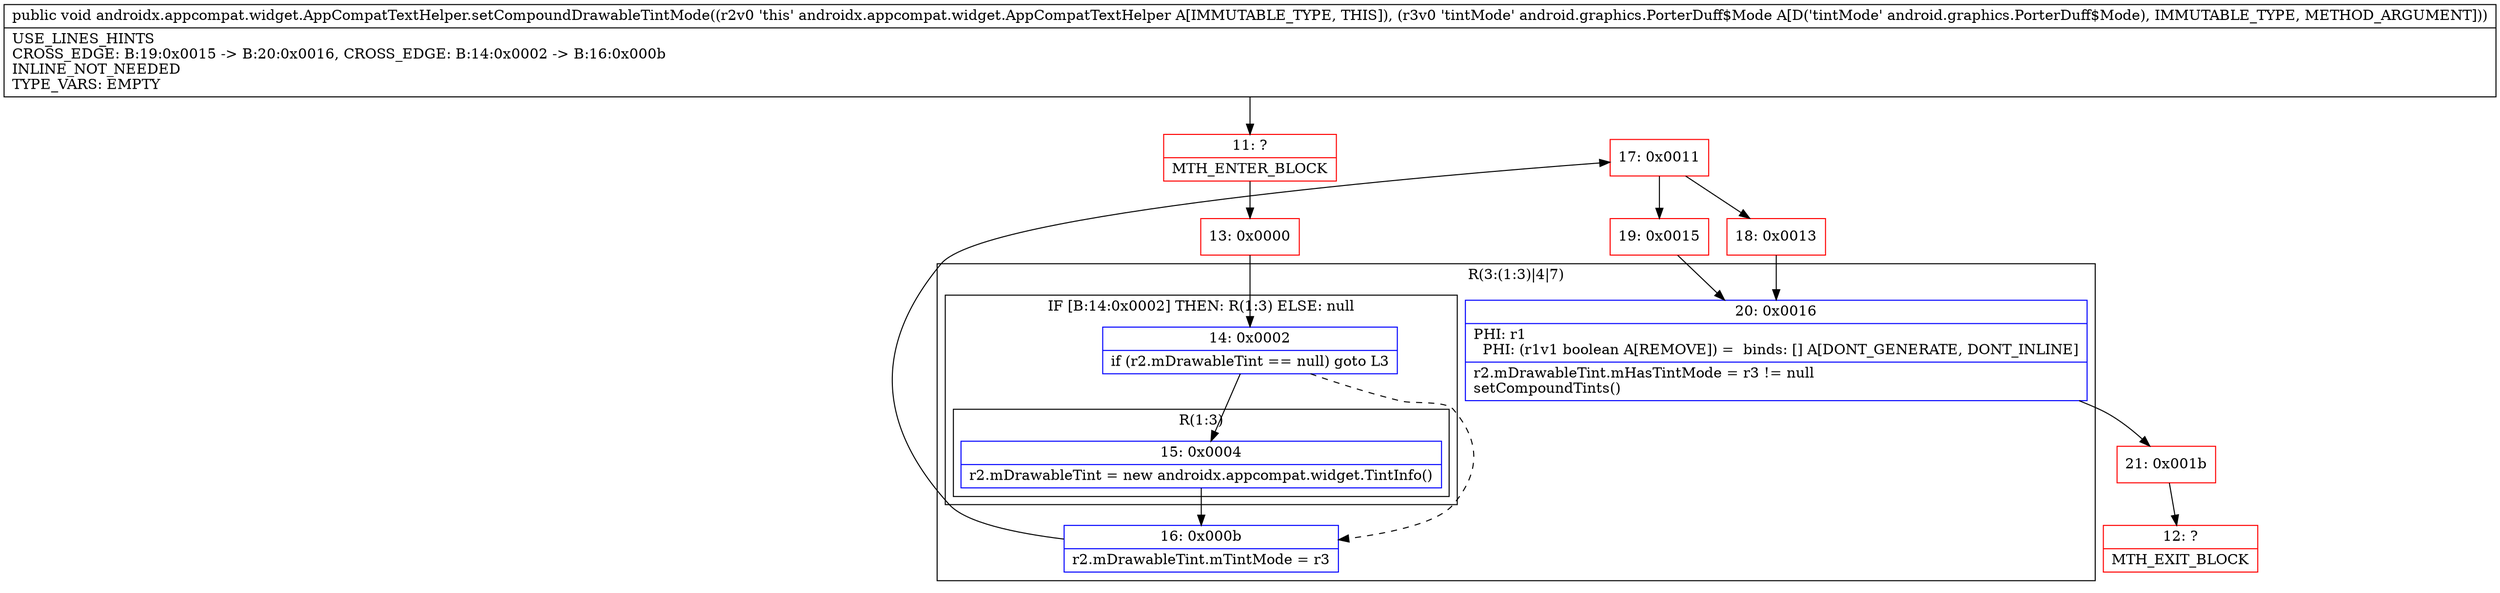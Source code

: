digraph "CFG forandroidx.appcompat.widget.AppCompatTextHelper.setCompoundDrawableTintMode(Landroid\/graphics\/PorterDuff$Mode;)V" {
subgraph cluster_Region_337460552 {
label = "R(3:(1:3)|4|7)";
node [shape=record,color=blue];
subgraph cluster_IfRegion_206739628 {
label = "IF [B:14:0x0002] THEN: R(1:3) ELSE: null";
node [shape=record,color=blue];
Node_14 [shape=record,label="{14\:\ 0x0002|if (r2.mDrawableTint == null) goto L3\l}"];
subgraph cluster_Region_839910596 {
label = "R(1:3)";
node [shape=record,color=blue];
Node_15 [shape=record,label="{15\:\ 0x0004|r2.mDrawableTint = new androidx.appcompat.widget.TintInfo()\l}"];
}
}
Node_16 [shape=record,label="{16\:\ 0x000b|r2.mDrawableTint.mTintMode = r3\l}"];
Node_20 [shape=record,label="{20\:\ 0x0016|PHI: r1 \l  PHI: (r1v1 boolean A[REMOVE]) =  binds: [] A[DONT_GENERATE, DONT_INLINE]\l|r2.mDrawableTint.mHasTintMode = r3 != null\lsetCompoundTints()\l}"];
}
Node_11 [shape=record,color=red,label="{11\:\ ?|MTH_ENTER_BLOCK\l}"];
Node_13 [shape=record,color=red,label="{13\:\ 0x0000}"];
Node_17 [shape=record,color=red,label="{17\:\ 0x0011}"];
Node_18 [shape=record,color=red,label="{18\:\ 0x0013}"];
Node_21 [shape=record,color=red,label="{21\:\ 0x001b}"];
Node_12 [shape=record,color=red,label="{12\:\ ?|MTH_EXIT_BLOCK\l}"];
Node_19 [shape=record,color=red,label="{19\:\ 0x0015}"];
MethodNode[shape=record,label="{public void androidx.appcompat.widget.AppCompatTextHelper.setCompoundDrawableTintMode((r2v0 'this' androidx.appcompat.widget.AppCompatTextHelper A[IMMUTABLE_TYPE, THIS]), (r3v0 'tintMode' android.graphics.PorterDuff$Mode A[D('tintMode' android.graphics.PorterDuff$Mode), IMMUTABLE_TYPE, METHOD_ARGUMENT]))  | USE_LINES_HINTS\lCROSS_EDGE: B:19:0x0015 \-\> B:20:0x0016, CROSS_EDGE: B:14:0x0002 \-\> B:16:0x000b\lINLINE_NOT_NEEDED\lTYPE_VARS: EMPTY\l}"];
MethodNode -> Node_11;Node_14 -> Node_15;
Node_14 -> Node_16[style=dashed];
Node_15 -> Node_16;
Node_16 -> Node_17;
Node_20 -> Node_21;
Node_11 -> Node_13;
Node_13 -> Node_14;
Node_17 -> Node_18;
Node_17 -> Node_19;
Node_18 -> Node_20;
Node_21 -> Node_12;
Node_19 -> Node_20;
}

